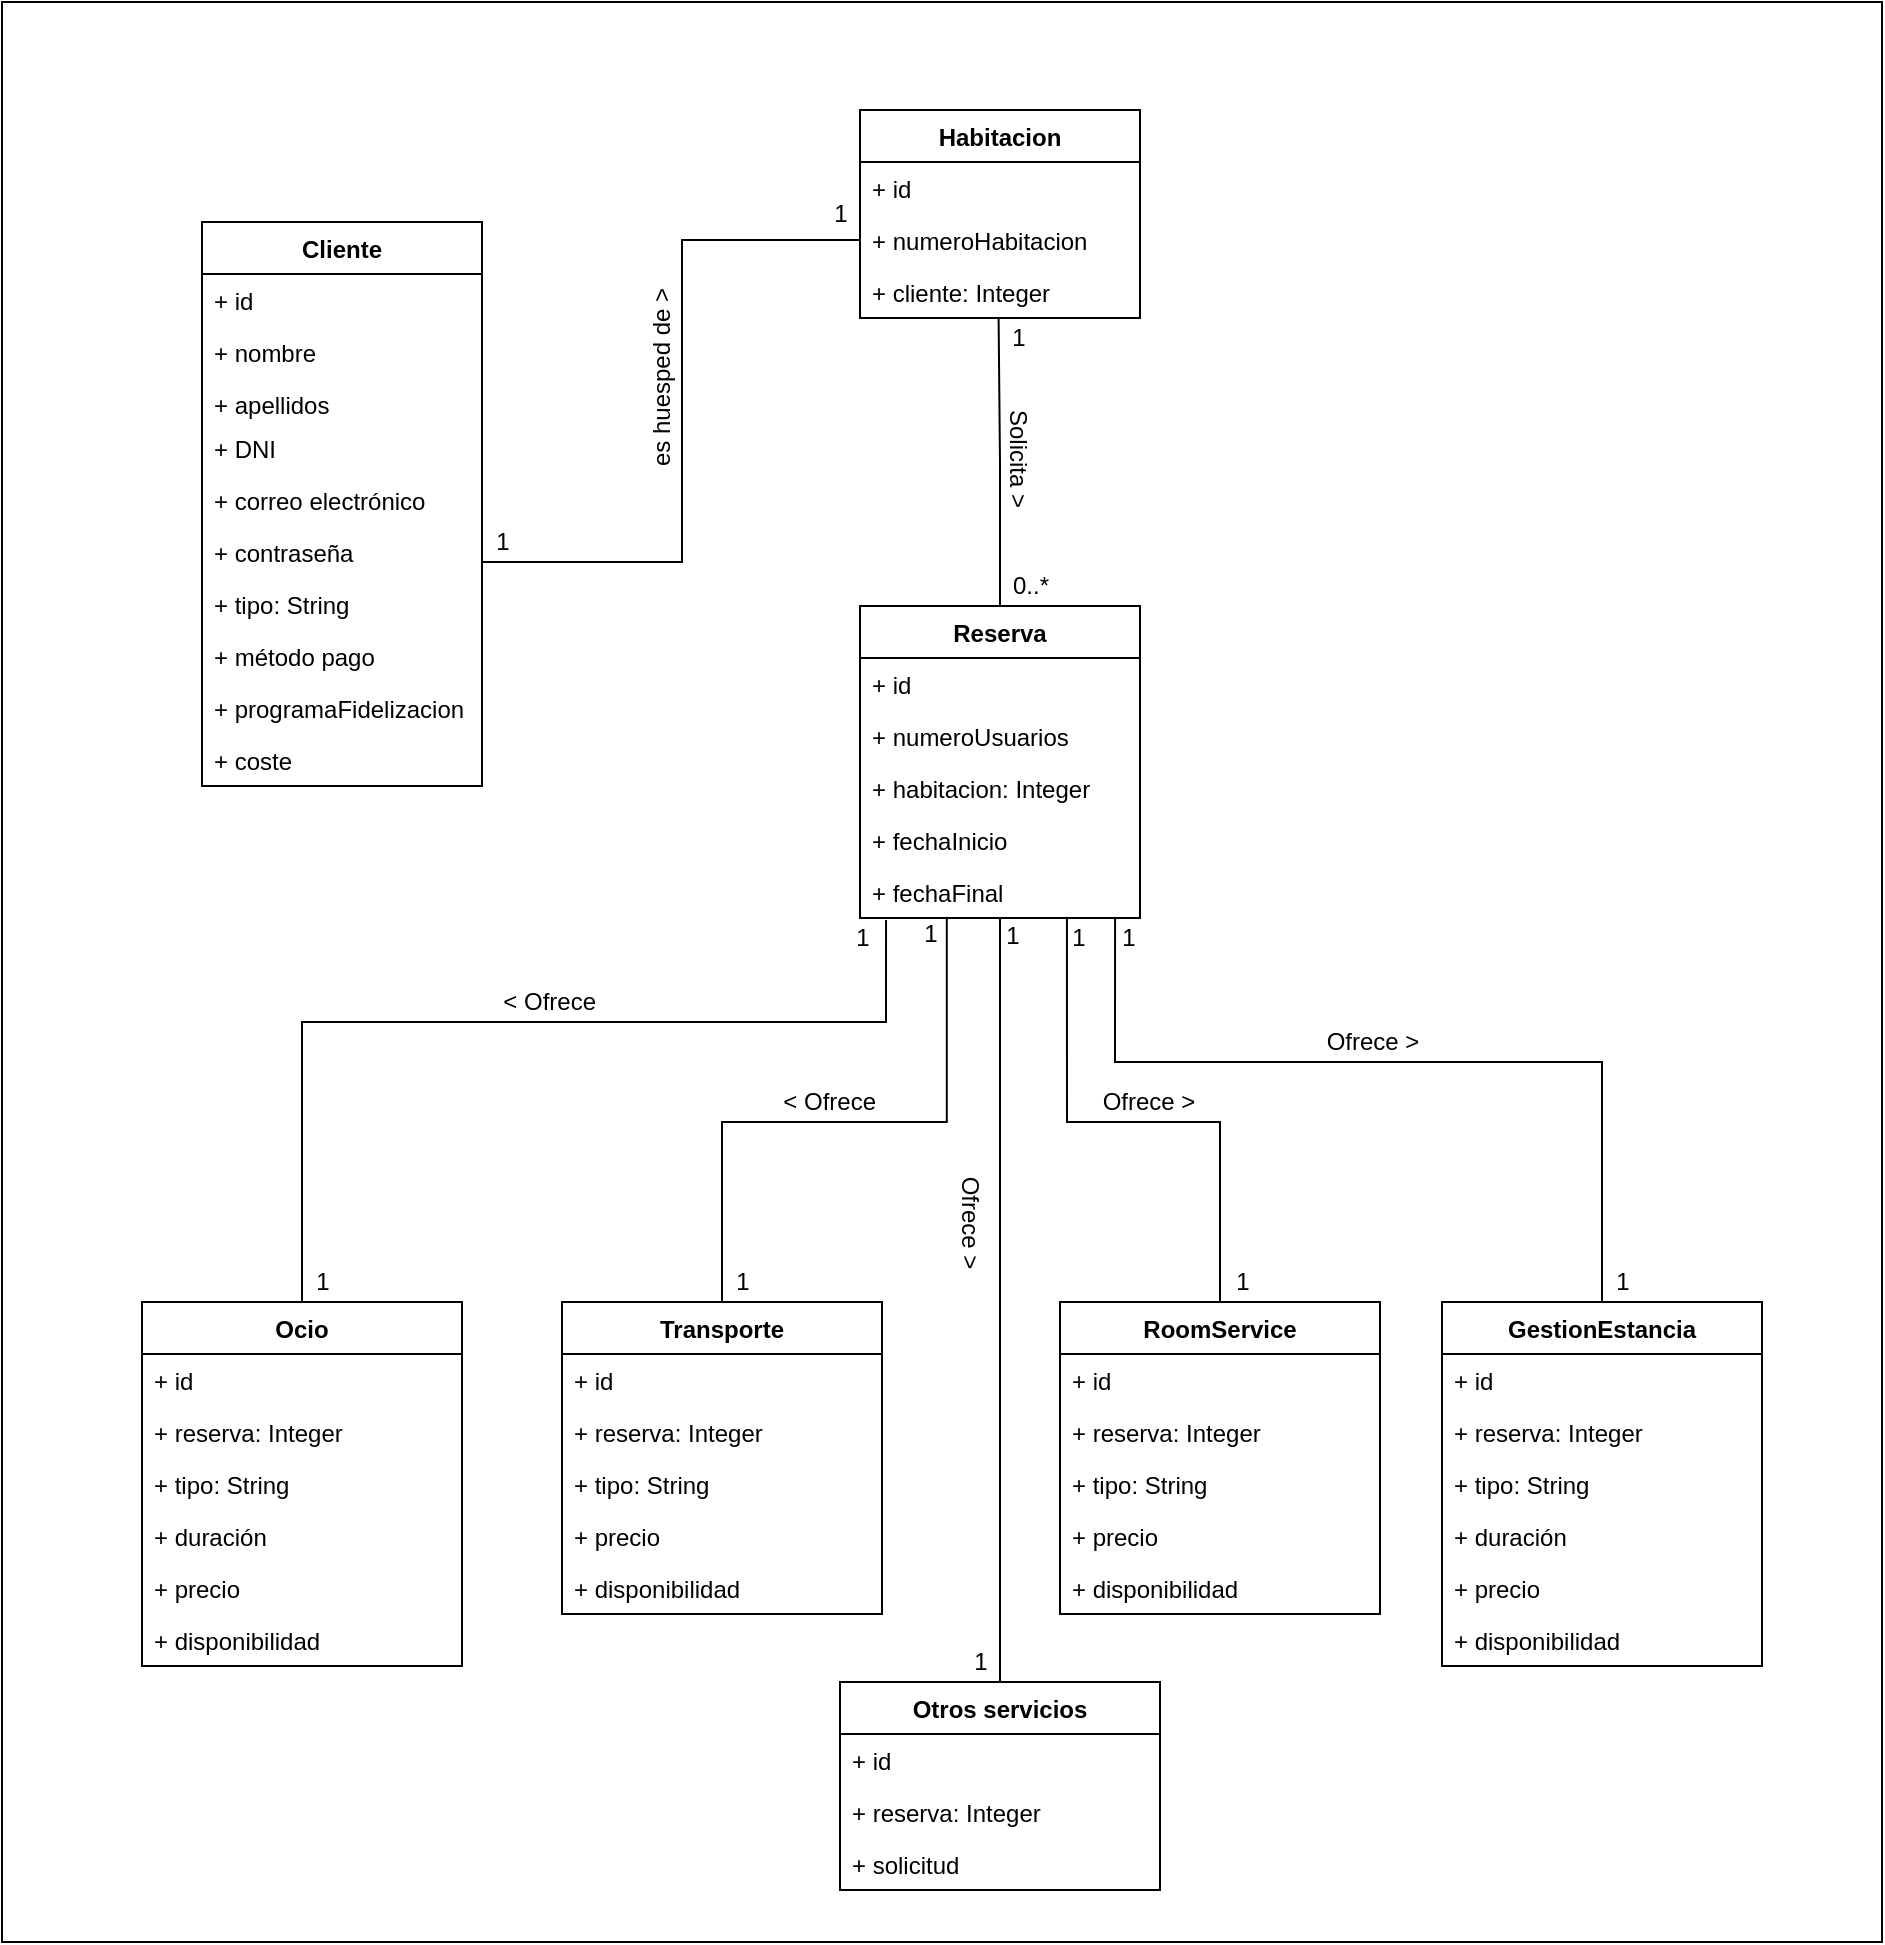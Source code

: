 <mxfile version="14.4.7" type="github">
  <diagram id="3HjA7348x1ktfYIhefzy" name="Page-1">
    <mxGraphModel dx="2274" dy="1919" grid="1" gridSize="10" guides="1" tooltips="1" connect="1" arrows="1" fold="1" page="1" pageScale="1" pageWidth="827" pageHeight="1169" math="0" shadow="0">
      <root>
        <mxCell id="0" />
        <mxCell id="1" parent="0" />
        <mxCell id="zehIB0Qbu9SA2_lh9AIG-138" value="" style="html=1;" parent="1" vertex="1">
          <mxGeometry x="-70" y="-130" width="940" height="970" as="geometry" />
        </mxCell>
        <mxCell id="CmOp9TWBhkcnz_V-Es3e-8" style="edgeStyle=orthogonalEdgeStyle;rounded=0;orthogonalLoop=1;jettySize=auto;html=1;entryX=0;entryY=0.5;entryDx=0;entryDy=0;endArrow=none;endFill=0;" parent="1" source="zehIB0Qbu9SA2_lh9AIG-1" target="CmOp9TWBhkcnz_V-Es3e-4" edge="1">
          <mxGeometry relative="1" as="geometry">
            <Array as="points">
              <mxPoint x="270" y="150" />
              <mxPoint x="270" y="-11" />
            </Array>
          </mxGeometry>
        </mxCell>
        <mxCell id="zehIB0Qbu9SA2_lh9AIG-1" value="Cliente" style="swimlane;fontStyle=1;childLayout=stackLayout;horizontal=1;startSize=26;fillColor=none;horizontalStack=0;resizeParent=1;resizeParentMax=0;resizeLast=0;collapsible=1;marginBottom=0;" parent="1" vertex="1">
          <mxGeometry x="30" y="-20" width="140" height="282" as="geometry" />
        </mxCell>
        <mxCell id="zehIB0Qbu9SA2_lh9AIG-48" value="+ id" style="text;strokeColor=none;fillColor=none;align=left;verticalAlign=top;spacingLeft=4;spacingRight=4;overflow=hidden;rotatable=0;points=[[0,0.5],[1,0.5]];portConstraint=eastwest;" parent="zehIB0Qbu9SA2_lh9AIG-1" vertex="1">
          <mxGeometry y="26" width="140" height="26" as="geometry" />
        </mxCell>
        <mxCell id="zehIB0Qbu9SA2_lh9AIG-4" value="+ nombre" style="text;strokeColor=none;fillColor=none;align=left;verticalAlign=top;spacingLeft=4;spacingRight=4;overflow=hidden;rotatable=0;points=[[0,0.5],[1,0.5]];portConstraint=eastwest;" parent="zehIB0Qbu9SA2_lh9AIG-1" vertex="1">
          <mxGeometry y="52" width="140" height="26" as="geometry" />
        </mxCell>
        <mxCell id="zehIB0Qbu9SA2_lh9AIG-5" value="+ apellidos" style="text;strokeColor=none;fillColor=none;align=left;verticalAlign=top;spacingLeft=4;spacingRight=4;overflow=hidden;rotatable=0;points=[[0,0.5],[1,0.5]];portConstraint=eastwest;" parent="zehIB0Qbu9SA2_lh9AIG-1" vertex="1">
          <mxGeometry y="78" width="140" height="22" as="geometry" />
        </mxCell>
        <mxCell id="zehIB0Qbu9SA2_lh9AIG-7" value="+ DNI" style="text;strokeColor=none;fillColor=none;align=left;verticalAlign=top;spacingLeft=4;spacingRight=4;overflow=hidden;rotatable=0;points=[[0,0.5],[1,0.5]];portConstraint=eastwest;" parent="zehIB0Qbu9SA2_lh9AIG-1" vertex="1">
          <mxGeometry y="100" width="140" height="26" as="geometry" />
        </mxCell>
        <mxCell id="zehIB0Qbu9SA2_lh9AIG-2" value="+ correo electrónico" style="text;strokeColor=none;fillColor=none;align=left;verticalAlign=top;spacingLeft=4;spacingRight=4;overflow=hidden;rotatable=0;points=[[0,0.5],[1,0.5]];portConstraint=eastwest;" parent="zehIB0Qbu9SA2_lh9AIG-1" vertex="1">
          <mxGeometry y="126" width="140" height="26" as="geometry" />
        </mxCell>
        <mxCell id="zehIB0Qbu9SA2_lh9AIG-3" value="+ contraseña" style="text;strokeColor=none;fillColor=none;align=left;verticalAlign=top;spacingLeft=4;spacingRight=4;overflow=hidden;rotatable=0;points=[[0,0.5],[1,0.5]];portConstraint=eastwest;" parent="zehIB0Qbu9SA2_lh9AIG-1" vertex="1">
          <mxGeometry y="152" width="140" height="26" as="geometry" />
        </mxCell>
        <mxCell id="uz6gqHTwmBzmqRXrXHJo-3" value="+ tipo: String" style="text;strokeColor=none;fillColor=none;align=left;verticalAlign=top;spacingLeft=4;spacingRight=4;overflow=hidden;rotatable=0;points=[[0,0.5],[1,0.5]];portConstraint=eastwest;" parent="zehIB0Qbu9SA2_lh9AIG-1" vertex="1">
          <mxGeometry y="178" width="140" height="26" as="geometry" />
        </mxCell>
        <mxCell id="uz6gqHTwmBzmqRXrXHJo-4" value="+ método pago" style="text;strokeColor=none;fillColor=none;align=left;verticalAlign=top;spacingLeft=4;spacingRight=4;overflow=hidden;rotatable=0;points=[[0,0.5],[1,0.5]];portConstraint=eastwest;" parent="zehIB0Qbu9SA2_lh9AIG-1" vertex="1">
          <mxGeometry y="204" width="140" height="26" as="geometry" />
        </mxCell>
        <mxCell id="zehIB0Qbu9SA2_lh9AIG-6" value="+ programaFidelizacion" style="text;strokeColor=none;fillColor=none;align=left;verticalAlign=top;spacingLeft=4;spacingRight=4;overflow=hidden;rotatable=0;points=[[0,0.5],[1,0.5]];portConstraint=eastwest;" parent="zehIB0Qbu9SA2_lh9AIG-1" vertex="1">
          <mxGeometry y="230" width="140" height="26" as="geometry" />
        </mxCell>
        <mxCell id="zehIB0Qbu9SA2_lh9AIG-10" value="+ coste" style="text;strokeColor=none;fillColor=none;align=left;verticalAlign=top;spacingLeft=4;spacingRight=4;overflow=hidden;rotatable=0;points=[[0,0.5],[1,0.5]];portConstraint=eastwest;" parent="zehIB0Qbu9SA2_lh9AIG-1" vertex="1">
          <mxGeometry y="256" width="140" height="26" as="geometry" />
        </mxCell>
        <mxCell id="CmOp9TWBhkcnz_V-Es3e-24" style="edgeStyle=orthogonalEdgeStyle;rounded=0;orthogonalLoop=1;jettySize=auto;html=1;entryX=0.495;entryY=0.998;entryDx=0;entryDy=0;entryPerimeter=0;endArrow=none;endFill=0;" parent="1" source="zehIB0Qbu9SA2_lh9AIG-19" target="zehIB0Qbu9SA2_lh9AIG-123" edge="1">
          <mxGeometry relative="1" as="geometry" />
        </mxCell>
        <mxCell id="zehIB0Qbu9SA2_lh9AIG-19" value="Reserva" style="swimlane;fontStyle=1;childLayout=stackLayout;horizontal=1;startSize=26;fillColor=none;horizontalStack=0;resizeParent=1;resizeParentMax=0;resizeLast=0;collapsible=1;marginBottom=0;" parent="1" vertex="1">
          <mxGeometry x="359" y="172" width="140" height="156" as="geometry" />
        </mxCell>
        <mxCell id="zehIB0Qbu9SA2_lh9AIG-49" value="+ id" style="text;strokeColor=none;fillColor=none;align=left;verticalAlign=top;spacingLeft=4;spacingRight=4;overflow=hidden;rotatable=0;points=[[0,0.5],[1,0.5]];portConstraint=eastwest;" parent="zehIB0Qbu9SA2_lh9AIG-19" vertex="1">
          <mxGeometry y="26" width="140" height="26" as="geometry" />
        </mxCell>
        <mxCell id="zehIB0Qbu9SA2_lh9AIG-55" value="+ numeroUsuarios" style="text;strokeColor=none;fillColor=none;align=left;verticalAlign=top;spacingLeft=4;spacingRight=4;overflow=hidden;rotatable=0;points=[[0,0.5],[1,0.5]];portConstraint=eastwest;" parent="zehIB0Qbu9SA2_lh9AIG-19" vertex="1">
          <mxGeometry y="52" width="140" height="26" as="geometry" />
        </mxCell>
        <mxCell id="CmOp9TWBhkcnz_V-Es3e-14" value="+ habitacion: Integer" style="text;strokeColor=none;fillColor=none;align=left;verticalAlign=top;spacingLeft=4;spacingRight=4;overflow=hidden;rotatable=0;points=[[0,0.5],[1,0.5]];portConstraint=eastwest;" parent="zehIB0Qbu9SA2_lh9AIG-19" vertex="1">
          <mxGeometry y="78" width="140" height="26" as="geometry" />
        </mxCell>
        <mxCell id="zehIB0Qbu9SA2_lh9AIG-51" value="+ fechaInicio" style="text;strokeColor=none;fillColor=none;align=left;verticalAlign=top;spacingLeft=4;spacingRight=4;overflow=hidden;rotatable=0;points=[[0,0.5],[1,0.5]];portConstraint=eastwest;" parent="zehIB0Qbu9SA2_lh9AIG-19" vertex="1">
          <mxGeometry y="104" width="140" height="26" as="geometry" />
        </mxCell>
        <mxCell id="L17YRVd3O3Zw0h3exmU2-10" value="+ fechaFinal" style="text;strokeColor=none;fillColor=none;align=left;verticalAlign=top;spacingLeft=4;spacingRight=4;overflow=hidden;rotatable=0;points=[[0,0.5],[1,0.5]];portConstraint=eastwest;" parent="zehIB0Qbu9SA2_lh9AIG-19" vertex="1">
          <mxGeometry y="130" width="140" height="26" as="geometry" />
        </mxCell>
        <mxCell id="zehIB0Qbu9SA2_lh9AIG-117" style="edgeStyle=orthogonalEdgeStyle;rounded=0;orthogonalLoop=1;jettySize=auto;html=1;endArrow=none;endFill=0;exitX=0.093;exitY=1.038;exitDx=0;exitDy=0;exitPerimeter=0;" parent="1" target="zehIB0Qbu9SA2_lh9AIG-104" edge="1">
          <mxGeometry relative="1" as="geometry">
            <Array as="points">
              <mxPoint x="372" y="380" />
              <mxPoint x="80" y="380" />
            </Array>
            <mxPoint x="372.02" y="328.988" as="sourcePoint" />
          </mxGeometry>
        </mxCell>
        <mxCell id="zehIB0Qbu9SA2_lh9AIG-118" style="edgeStyle=orthogonalEdgeStyle;rounded=0;orthogonalLoop=1;jettySize=auto;html=1;entryX=0.5;entryY=0;entryDx=0;entryDy=0;endArrow=none;endFill=0;exitX=0.31;exitY=1.016;exitDx=0;exitDy=0;exitPerimeter=0;" parent="1" target="zehIB0Qbu9SA2_lh9AIG-101" edge="1">
          <mxGeometry relative="1" as="geometry">
            <Array as="points">
              <mxPoint x="402" y="430" />
              <mxPoint x="290" y="430" />
            </Array>
            <mxPoint x="402.4" y="328.416" as="sourcePoint" />
          </mxGeometry>
        </mxCell>
        <mxCell id="zehIB0Qbu9SA2_lh9AIG-119" style="edgeStyle=orthogonalEdgeStyle;rounded=0;orthogonalLoop=1;jettySize=auto;html=1;entryX=0.5;entryY=0;entryDx=0;entryDy=0;endArrow=none;endFill=0;exitX=0.739;exitY=1.008;exitDx=0;exitDy=0;exitPerimeter=0;" parent="1" target="uz6gqHTwmBzmqRXrXHJo-12" edge="1">
          <mxGeometry relative="1" as="geometry">
            <Array as="points">
              <mxPoint x="462" y="430" />
              <mxPoint x="539" y="430" />
            </Array>
            <mxPoint x="462.46" y="328.208" as="sourcePoint" />
            <mxPoint x="520" y="520" as="targetPoint" />
          </mxGeometry>
        </mxCell>
        <mxCell id="zehIB0Qbu9SA2_lh9AIG-120" style="edgeStyle=orthogonalEdgeStyle;rounded=0;orthogonalLoop=1;jettySize=auto;html=1;entryX=0.5;entryY=0;entryDx=0;entryDy=0;endArrow=none;endFill=0;exitX=0.911;exitY=0.981;exitDx=0;exitDy=0;exitPerimeter=0;" parent="1" target="uz6gqHTwmBzmqRXrXHJo-6" edge="1">
          <mxGeometry relative="1" as="geometry">
            <mxPoint x="486.54" y="327.506" as="sourcePoint" />
            <Array as="points">
              <mxPoint x="487" y="400" />
              <mxPoint x="730" y="400" />
            </Array>
            <mxPoint x="720" y="520" as="targetPoint" />
          </mxGeometry>
        </mxCell>
        <mxCell id="zehIB0Qbu9SA2_lh9AIG-59" value="Solicita &amp;gt;" style="text;html=1;align=center;verticalAlign=middle;resizable=0;points=[];autosize=1;rotation=90;" parent="1" vertex="1">
          <mxGeometry x="408" y="88" width="60" height="20" as="geometry" />
        </mxCell>
        <mxCell id="zehIB0Qbu9SA2_lh9AIG-61" value="&amp;lt; Ofrece&amp;nbsp;" style="text;html=1;align=center;verticalAlign=middle;resizable=0;points=[];autosize=1;rotation=0;" parent="1" vertex="1">
          <mxGeometry x="170" y="360" width="70" height="20" as="geometry" />
        </mxCell>
        <mxCell id="zehIB0Qbu9SA2_lh9AIG-64" value="1" style="text;html=1;align=center;verticalAlign=middle;resizable=0;points=[];autosize=1;" parent="1" vertex="1">
          <mxGeometry x="170" y="130" width="20" height="20" as="geometry" />
        </mxCell>
        <mxCell id="zehIB0Qbu9SA2_lh9AIG-65" value="0..*" style="text;html=1;align=center;verticalAlign=middle;resizable=0;points=[];autosize=1;" parent="1" vertex="1">
          <mxGeometry x="429" y="152" width="30" height="20" as="geometry" />
        </mxCell>
        <mxCell id="zehIB0Qbu9SA2_lh9AIG-101" value="Transporte" style="swimlane;fontStyle=1;align=center;verticalAlign=top;childLayout=stackLayout;horizontal=1;startSize=26;horizontalStack=0;resizeParent=1;resizeParentMax=0;resizeLast=0;collapsible=1;marginBottom=0;" parent="1" vertex="1">
          <mxGeometry x="210" y="520" width="160" height="156" as="geometry" />
        </mxCell>
        <mxCell id="zehIB0Qbu9SA2_lh9AIG-102" value="+ id" style="text;strokeColor=none;fillColor=none;align=left;verticalAlign=top;spacingLeft=4;spacingRight=4;overflow=hidden;rotatable=0;points=[[0,0.5],[1,0.5]];portConstraint=eastwest;" parent="zehIB0Qbu9SA2_lh9AIG-101" vertex="1">
          <mxGeometry y="26" width="160" height="26" as="geometry" />
        </mxCell>
        <mxCell id="CmOp9TWBhkcnz_V-Es3e-22" value="+ reserva: Integer" style="text;strokeColor=none;fillColor=none;align=left;verticalAlign=top;spacingLeft=4;spacingRight=4;overflow=hidden;rotatable=0;points=[[0,0.5],[1,0.5]];portConstraint=eastwest;" parent="zehIB0Qbu9SA2_lh9AIG-101" vertex="1">
          <mxGeometry y="52" width="160" height="26" as="geometry" />
        </mxCell>
        <mxCell id="zehIB0Qbu9SA2_lh9AIG-103" value="+ tipo: String" style="text;strokeColor=none;fillColor=none;align=left;verticalAlign=top;spacingLeft=4;spacingRight=4;overflow=hidden;rotatable=0;points=[[0,0.5],[1,0.5]];portConstraint=eastwest;" parent="zehIB0Qbu9SA2_lh9AIG-101" vertex="1">
          <mxGeometry y="78" width="160" height="26" as="geometry" />
        </mxCell>
        <mxCell id="zehIB0Qbu9SA2_lh9AIG-115" value="+ precio" style="text;strokeColor=none;fillColor=none;align=left;verticalAlign=top;spacingLeft=4;spacingRight=4;overflow=hidden;rotatable=0;points=[[0,0.5],[1,0.5]];portConstraint=eastwest;" parent="zehIB0Qbu9SA2_lh9AIG-101" vertex="1">
          <mxGeometry y="104" width="160" height="26" as="geometry" />
        </mxCell>
        <mxCell id="zehIB0Qbu9SA2_lh9AIG-111" value="+ disponibilidad" style="text;strokeColor=none;fillColor=none;align=left;verticalAlign=top;spacingLeft=4;spacingRight=4;overflow=hidden;rotatable=0;points=[[0,0.5],[1,0.5]];portConstraint=eastwest;" parent="zehIB0Qbu9SA2_lh9AIG-101" vertex="1">
          <mxGeometry y="130" width="160" height="26" as="geometry" />
        </mxCell>
        <mxCell id="zehIB0Qbu9SA2_lh9AIG-104" value="Ocio" style="swimlane;fontStyle=1;align=center;verticalAlign=top;childLayout=stackLayout;horizontal=1;startSize=26;horizontalStack=0;resizeParent=1;resizeParentMax=0;resizeLast=0;collapsible=1;marginBottom=0;" parent="1" vertex="1">
          <mxGeometry y="520" width="160" height="182" as="geometry" />
        </mxCell>
        <mxCell id="zehIB0Qbu9SA2_lh9AIG-105" value="+ id" style="text;strokeColor=none;fillColor=none;align=left;verticalAlign=top;spacingLeft=4;spacingRight=4;overflow=hidden;rotatable=0;points=[[0,0.5],[1,0.5]];portConstraint=eastwest;" parent="zehIB0Qbu9SA2_lh9AIG-104" vertex="1">
          <mxGeometry y="26" width="160" height="26" as="geometry" />
        </mxCell>
        <mxCell id="CmOp9TWBhkcnz_V-Es3e-15" value="+ reserva: Integer" style="text;strokeColor=none;fillColor=none;align=left;verticalAlign=top;spacingLeft=4;spacingRight=4;overflow=hidden;rotatable=0;points=[[0,0.5],[1,0.5]];portConstraint=eastwest;" parent="zehIB0Qbu9SA2_lh9AIG-104" vertex="1">
          <mxGeometry y="52" width="160" height="26" as="geometry" />
        </mxCell>
        <mxCell id="zehIB0Qbu9SA2_lh9AIG-106" value="+ tipo: String" style="text;strokeColor=none;fillColor=none;align=left;verticalAlign=top;spacingLeft=4;spacingRight=4;overflow=hidden;rotatable=0;points=[[0,0.5],[1,0.5]];portConstraint=eastwest;" parent="zehIB0Qbu9SA2_lh9AIG-104" vertex="1">
          <mxGeometry y="78" width="160" height="26" as="geometry" />
        </mxCell>
        <mxCell id="zehIB0Qbu9SA2_lh9AIG-107" value="+ duración" style="text;strokeColor=none;fillColor=none;align=left;verticalAlign=top;spacingLeft=4;spacingRight=4;overflow=hidden;rotatable=0;points=[[0,0.5],[1,0.5]];portConstraint=eastwest;" parent="zehIB0Qbu9SA2_lh9AIG-104" vertex="1">
          <mxGeometry y="104" width="160" height="26" as="geometry" />
        </mxCell>
        <mxCell id="zehIB0Qbu9SA2_lh9AIG-112" value="+ precio" style="text;strokeColor=none;fillColor=none;align=left;verticalAlign=top;spacingLeft=4;spacingRight=4;overflow=hidden;rotatable=0;points=[[0,0.5],[1,0.5]];portConstraint=eastwest;" parent="zehIB0Qbu9SA2_lh9AIG-104" vertex="1">
          <mxGeometry y="130" width="160" height="26" as="geometry" />
        </mxCell>
        <mxCell id="zehIB0Qbu9SA2_lh9AIG-29" value="+ disponibilidad" style="text;strokeColor=none;fillColor=none;align=left;verticalAlign=top;spacingLeft=4;spacingRight=4;overflow=hidden;rotatable=0;points=[[0,0.5],[1,0.5]];portConstraint=eastwest;" parent="zehIB0Qbu9SA2_lh9AIG-104" vertex="1">
          <mxGeometry y="156" width="160" height="26" as="geometry" />
        </mxCell>
        <mxCell id="zehIB0Qbu9SA2_lh9AIG-130" value="1" style="text;html=1;align=center;verticalAlign=middle;resizable=0;points=[];autosize=1;" parent="1" vertex="1">
          <mxGeometry x="350" y="328" width="20" height="20" as="geometry" />
        </mxCell>
        <mxCell id="zehIB0Qbu9SA2_lh9AIG-131" value="1" style="text;html=1;align=center;verticalAlign=middle;resizable=0;points=[];autosize=1;" parent="1" vertex="1">
          <mxGeometry x="425" y="327" width="20" height="20" as="geometry" />
        </mxCell>
        <mxCell id="zehIB0Qbu9SA2_lh9AIG-132" value="1" style="text;html=1;align=center;verticalAlign=middle;resizable=0;points=[];autosize=1;" parent="1" vertex="1">
          <mxGeometry x="384" y="326" width="20" height="20" as="geometry" />
        </mxCell>
        <mxCell id="zehIB0Qbu9SA2_lh9AIG-134" value="1" style="text;html=1;align=center;verticalAlign=middle;resizable=0;points=[];autosize=1;" parent="1" vertex="1">
          <mxGeometry x="80" y="500" width="20" height="20" as="geometry" />
        </mxCell>
        <mxCell id="zehIB0Qbu9SA2_lh9AIG-135" value="1" style="text;html=1;align=center;verticalAlign=middle;resizable=0;points=[];autosize=1;" parent="1" vertex="1">
          <mxGeometry x="290" y="500" width="20" height="20" as="geometry" />
        </mxCell>
        <mxCell id="zehIB0Qbu9SA2_lh9AIG-136" value="1" style="text;html=1;align=center;verticalAlign=middle;resizable=0;points=[];autosize=1;" parent="1" vertex="1">
          <mxGeometry x="730" y="500" width="20" height="20" as="geometry" />
        </mxCell>
        <mxCell id="zehIB0Qbu9SA2_lh9AIG-137" value="1" style="text;html=1;align=center;verticalAlign=middle;resizable=0;points=[];autosize=1;" parent="1" vertex="1">
          <mxGeometry x="540" y="500" width="20" height="20" as="geometry" />
        </mxCell>
        <mxCell id="zehIB0Qbu9SA2_lh9AIG-133" value="1" style="text;html=1;align=center;verticalAlign=middle;resizable=0;points=[];autosize=1;" parent="1" vertex="1">
          <mxGeometry x="483" y="328" width="20" height="20" as="geometry" />
        </mxCell>
        <mxCell id="uz6gqHTwmBzmqRXrXHJo-6" value="GestionEstancia" style="swimlane;fontStyle=1;align=center;verticalAlign=top;childLayout=stackLayout;horizontal=1;startSize=26;horizontalStack=0;resizeParent=1;resizeParentMax=0;resizeLast=0;collapsible=1;marginBottom=0;" parent="1" vertex="1">
          <mxGeometry x="650" y="520" width="160" height="182" as="geometry" />
        </mxCell>
        <mxCell id="uz6gqHTwmBzmqRXrXHJo-7" value="+ id" style="text;strokeColor=none;fillColor=none;align=left;verticalAlign=top;spacingLeft=4;spacingRight=4;overflow=hidden;rotatable=0;points=[[0,0.5],[1,0.5]];portConstraint=eastwest;" parent="uz6gqHTwmBzmqRXrXHJo-6" vertex="1">
          <mxGeometry y="26" width="160" height="26" as="geometry" />
        </mxCell>
        <mxCell id="CmOp9TWBhkcnz_V-Es3e-20" value="+ reserva: Integer" style="text;strokeColor=none;fillColor=none;align=left;verticalAlign=top;spacingLeft=4;spacingRight=4;overflow=hidden;rotatable=0;points=[[0,0.5],[1,0.5]];portConstraint=eastwest;" parent="uz6gqHTwmBzmqRXrXHJo-6" vertex="1">
          <mxGeometry y="52" width="160" height="26" as="geometry" />
        </mxCell>
        <mxCell id="uz6gqHTwmBzmqRXrXHJo-8" value="+ tipo: String" style="text;strokeColor=none;fillColor=none;align=left;verticalAlign=top;spacingLeft=4;spacingRight=4;overflow=hidden;rotatable=0;points=[[0,0.5],[1,0.5]];portConstraint=eastwest;" parent="uz6gqHTwmBzmqRXrXHJo-6" vertex="1">
          <mxGeometry y="78" width="160" height="26" as="geometry" />
        </mxCell>
        <mxCell id="uz6gqHTwmBzmqRXrXHJo-9" value="+ duración" style="text;strokeColor=none;fillColor=none;align=left;verticalAlign=top;spacingLeft=4;spacingRight=4;overflow=hidden;rotatable=0;points=[[0,0.5],[1,0.5]];portConstraint=eastwest;" parent="uz6gqHTwmBzmqRXrXHJo-6" vertex="1">
          <mxGeometry y="104" width="160" height="26" as="geometry" />
        </mxCell>
        <mxCell id="uz6gqHTwmBzmqRXrXHJo-10" value="+ precio" style="text;strokeColor=none;fillColor=none;align=left;verticalAlign=top;spacingLeft=4;spacingRight=4;overflow=hidden;rotatable=0;points=[[0,0.5],[1,0.5]];portConstraint=eastwest;" parent="uz6gqHTwmBzmqRXrXHJo-6" vertex="1">
          <mxGeometry y="130" width="160" height="26" as="geometry" />
        </mxCell>
        <mxCell id="uz6gqHTwmBzmqRXrXHJo-11" value="+ disponibilidad" style="text;strokeColor=none;fillColor=none;align=left;verticalAlign=top;spacingLeft=4;spacingRight=4;overflow=hidden;rotatable=0;points=[[0,0.5],[1,0.5]];portConstraint=eastwest;" parent="uz6gqHTwmBzmqRXrXHJo-6" vertex="1">
          <mxGeometry y="156" width="160" height="26" as="geometry" />
        </mxCell>
        <mxCell id="uz6gqHTwmBzmqRXrXHJo-12" value="RoomService" style="swimlane;fontStyle=1;align=center;verticalAlign=top;childLayout=stackLayout;horizontal=1;startSize=26;horizontalStack=0;resizeParent=1;resizeParentMax=0;resizeLast=0;collapsible=1;marginBottom=0;" parent="1" vertex="1">
          <mxGeometry x="459" y="520" width="160" height="156" as="geometry" />
        </mxCell>
        <mxCell id="uz6gqHTwmBzmqRXrXHJo-13" value="+ id" style="text;strokeColor=none;fillColor=none;align=left;verticalAlign=top;spacingLeft=4;spacingRight=4;overflow=hidden;rotatable=0;points=[[0,0.5],[1,0.5]];portConstraint=eastwest;" parent="uz6gqHTwmBzmqRXrXHJo-12" vertex="1">
          <mxGeometry y="26" width="160" height="26" as="geometry" />
        </mxCell>
        <mxCell id="CmOp9TWBhkcnz_V-Es3e-21" value="+ reserva: Integer" style="text;strokeColor=none;fillColor=none;align=left;verticalAlign=top;spacingLeft=4;spacingRight=4;overflow=hidden;rotatable=0;points=[[0,0.5],[1,0.5]];portConstraint=eastwest;" parent="uz6gqHTwmBzmqRXrXHJo-12" vertex="1">
          <mxGeometry y="52" width="160" height="26" as="geometry" />
        </mxCell>
        <mxCell id="uz6gqHTwmBzmqRXrXHJo-14" value="+ tipo: String" style="text;strokeColor=none;fillColor=none;align=left;verticalAlign=top;spacingLeft=4;spacingRight=4;overflow=hidden;rotatable=0;points=[[0,0.5],[1,0.5]];portConstraint=eastwest;" parent="uz6gqHTwmBzmqRXrXHJo-12" vertex="1">
          <mxGeometry y="78" width="160" height="26" as="geometry" />
        </mxCell>
        <mxCell id="uz6gqHTwmBzmqRXrXHJo-15" value="+ precio" style="text;strokeColor=none;fillColor=none;align=left;verticalAlign=top;spacingLeft=4;spacingRight=4;overflow=hidden;rotatable=0;points=[[0,0.5],[1,0.5]];portConstraint=eastwest;" parent="uz6gqHTwmBzmqRXrXHJo-12" vertex="1">
          <mxGeometry y="104" width="160" height="26" as="geometry" />
        </mxCell>
        <mxCell id="uz6gqHTwmBzmqRXrXHJo-16" value="+ disponibilidad" style="text;strokeColor=none;fillColor=none;align=left;verticalAlign=top;spacingLeft=4;spacingRight=4;overflow=hidden;rotatable=0;points=[[0,0.5],[1,0.5]];portConstraint=eastwest;" parent="uz6gqHTwmBzmqRXrXHJo-12" vertex="1">
          <mxGeometry y="130" width="160" height="26" as="geometry" />
        </mxCell>
        <mxCell id="uz6gqHTwmBzmqRXrXHJo-23" style="edgeStyle=orthogonalEdgeStyle;rounded=0;orthogonalLoop=1;jettySize=auto;html=1;endArrow=none;endFill=0;entryX=0.5;entryY=1;entryDx=0;entryDy=0;" parent="1" source="uz6gqHTwmBzmqRXrXHJo-18" edge="1">
          <mxGeometry relative="1" as="geometry">
            <mxPoint x="429" y="328" as="targetPoint" />
            <Array as="points" />
          </mxGeometry>
        </mxCell>
        <mxCell id="uz6gqHTwmBzmqRXrXHJo-18" value="Otros servicios" style="swimlane;fontStyle=1;align=center;verticalAlign=top;childLayout=stackLayout;horizontal=1;startSize=26;horizontalStack=0;resizeParent=1;resizeParentMax=0;resizeLast=0;collapsible=1;marginBottom=0;" parent="1" vertex="1">
          <mxGeometry x="349" y="710" width="160" height="104" as="geometry" />
        </mxCell>
        <mxCell id="uz6gqHTwmBzmqRXrXHJo-19" value="+ id" style="text;strokeColor=none;fillColor=none;align=left;verticalAlign=top;spacingLeft=4;spacingRight=4;overflow=hidden;rotatable=0;points=[[0,0.5],[1,0.5]];portConstraint=eastwest;" parent="uz6gqHTwmBzmqRXrXHJo-18" vertex="1">
          <mxGeometry y="26" width="160" height="26" as="geometry" />
        </mxCell>
        <mxCell id="CmOp9TWBhkcnz_V-Es3e-23" value="+ reserva: Integer" style="text;strokeColor=none;fillColor=none;align=left;verticalAlign=top;spacingLeft=4;spacingRight=4;overflow=hidden;rotatable=0;points=[[0,0.5],[1,0.5]];portConstraint=eastwest;" parent="uz6gqHTwmBzmqRXrXHJo-18" vertex="1">
          <mxGeometry y="52" width="160" height="26" as="geometry" />
        </mxCell>
        <mxCell id="uz6gqHTwmBzmqRXrXHJo-20" value="+ solicitud" style="text;strokeColor=none;fillColor=none;align=left;verticalAlign=top;spacingLeft=4;spacingRight=4;overflow=hidden;rotatable=0;points=[[0,0.5],[1,0.5]];portConstraint=eastwest;" parent="uz6gqHTwmBzmqRXrXHJo-18" vertex="1">
          <mxGeometry y="78" width="160" height="26" as="geometry" />
        </mxCell>
        <mxCell id="uz6gqHTwmBzmqRXrXHJo-24" value="1" style="text;html=1;align=center;verticalAlign=middle;resizable=0;points=[];autosize=1;" parent="1" vertex="1">
          <mxGeometry x="458" y="328" width="20" height="20" as="geometry" />
        </mxCell>
        <mxCell id="CmOp9TWBhkcnz_V-Es3e-1" value="1" style="text;html=1;align=center;verticalAlign=middle;resizable=0;points=[];autosize=1;" parent="1" vertex="1">
          <mxGeometry x="409" y="690" width="20" height="20" as="geometry" />
        </mxCell>
        <mxCell id="CmOp9TWBhkcnz_V-Es3e-2" value="Habitacion" style="swimlane;fontStyle=1;childLayout=stackLayout;horizontal=1;startSize=26;fillColor=none;horizontalStack=0;resizeParent=1;resizeParentMax=0;resizeLast=0;collapsible=1;marginBottom=0;" parent="1" vertex="1">
          <mxGeometry x="359" y="-76" width="140" height="104" as="geometry" />
        </mxCell>
        <mxCell id="CmOp9TWBhkcnz_V-Es3e-3" value="+ id" style="text;strokeColor=none;fillColor=none;align=left;verticalAlign=top;spacingLeft=4;spacingRight=4;overflow=hidden;rotatable=0;points=[[0,0.5],[1,0.5]];portConstraint=eastwest;" parent="CmOp9TWBhkcnz_V-Es3e-2" vertex="1">
          <mxGeometry y="26" width="140" height="26" as="geometry" />
        </mxCell>
        <mxCell id="CmOp9TWBhkcnz_V-Es3e-4" value="+ numeroHabitacion" style="text;strokeColor=none;fillColor=none;align=left;verticalAlign=top;spacingLeft=4;spacingRight=4;overflow=hidden;rotatable=0;points=[[0,0.5],[1,0.5]];portConstraint=eastwest;" parent="CmOp9TWBhkcnz_V-Es3e-2" vertex="1">
          <mxGeometry y="52" width="140" height="26" as="geometry" />
        </mxCell>
        <mxCell id="zehIB0Qbu9SA2_lh9AIG-123" value="+ cliente: Integer" style="text;strokeColor=none;fillColor=none;align=left;verticalAlign=top;spacingLeft=4;spacingRight=4;overflow=hidden;rotatable=0;points=[[0,0.5],[1,0.5]];portConstraint=eastwest;" parent="CmOp9TWBhkcnz_V-Es3e-2" vertex="1">
          <mxGeometry y="78" width="140" height="26" as="geometry" />
        </mxCell>
        <mxCell id="CmOp9TWBhkcnz_V-Es3e-10" value="1" style="text;html=1;align=center;verticalAlign=middle;resizable=0;points=[];autosize=1;" parent="1" vertex="1">
          <mxGeometry x="339" y="-34" width="20" height="20" as="geometry" />
        </mxCell>
        <mxCell id="CmOp9TWBhkcnz_V-Es3e-11" value="1" style="text;html=1;align=center;verticalAlign=middle;resizable=0;points=[];autosize=1;" parent="1" vertex="1">
          <mxGeometry x="428" y="28" width="20" height="20" as="geometry" />
        </mxCell>
        <mxCell id="CmOp9TWBhkcnz_V-Es3e-12" value="es huesped de &amp;gt;" style="text;html=1;align=center;verticalAlign=middle;resizable=0;points=[];autosize=1;rotation=270;" parent="1" vertex="1">
          <mxGeometry x="210" y="48" width="100" height="20" as="geometry" />
        </mxCell>
        <mxCell id="CmOp9TWBhkcnz_V-Es3e-25" value="Ofrece &amp;gt;" style="text;html=1;align=center;verticalAlign=middle;resizable=0;points=[];autosize=1;rotation=0;" parent="1" vertex="1">
          <mxGeometry x="473" y="410" width="60" height="20" as="geometry" />
        </mxCell>
        <mxCell id="CmOp9TWBhkcnz_V-Es3e-26" value="Ofrece &amp;gt;" style="text;html=1;align=center;verticalAlign=middle;resizable=0;points=[];autosize=1;rotation=0;" parent="1" vertex="1">
          <mxGeometry x="585" y="380" width="60" height="20" as="geometry" />
        </mxCell>
        <mxCell id="CmOp9TWBhkcnz_V-Es3e-27" value="&amp;lt; Ofrece&amp;nbsp;" style="text;html=1;align=center;verticalAlign=middle;resizable=0;points=[];autosize=1;rotation=0;" parent="1" vertex="1">
          <mxGeometry x="310" y="410" width="70" height="20" as="geometry" />
        </mxCell>
        <mxCell id="CmOp9TWBhkcnz_V-Es3e-29" value="Ofrece &amp;gt;" style="text;html=1;align=center;verticalAlign=middle;resizable=0;points=[];autosize=1;rotation=90;" parent="1" vertex="1">
          <mxGeometry x="384" y="470" width="60" height="20" as="geometry" />
        </mxCell>
      </root>
    </mxGraphModel>
  </diagram>
</mxfile>
